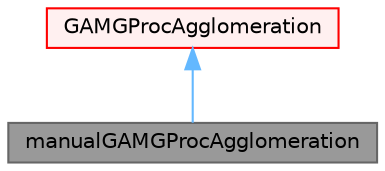digraph "manualGAMGProcAgglomeration"
{
 // LATEX_PDF_SIZE
  bgcolor="transparent";
  edge [fontname=Helvetica,fontsize=10,labelfontname=Helvetica,labelfontsize=10];
  node [fontname=Helvetica,fontsize=10,shape=box,height=0.2,width=0.4];
  Node1 [id="Node000001",label="manualGAMGProcAgglomeration",height=0.2,width=0.4,color="gray40", fillcolor="grey60", style="filled", fontcolor="black",tooltip="Manual processor agglomeration of GAMGAgglomerations."];
  Node2 -> Node1 [id="edge1_Node000001_Node000002",dir="back",color="steelblue1",style="solid",tooltip=" "];
  Node2 [id="Node000002",label="GAMGProcAgglomeration",height=0.2,width=0.4,color="red", fillcolor="#FFF0F0", style="filled",URL="$classFoam_1_1GAMGProcAgglomeration.html",tooltip="Processor agglomeration of GAMGAgglomerations."];
}

